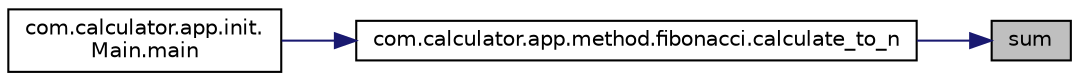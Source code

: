 digraph "sum"
{
 // LATEX_PDF_SIZE
  edge [fontname="Helvetica",fontsize="10",labelfontname="Helvetica",labelfontsize="10"];
  node [fontname="Helvetica",fontsize="10",shape=record];
  rankdir="RL";
  Node1 [label="sum",height=0.2,width=0.4,color="black", fillcolor="grey75", style="filled", fontcolor="black",tooltip=" "];
  Node1 -> Node2 [dir="back",color="midnightblue",fontsize="10",style="solid",fontname="Helvetica"];
  Node2 [label="com.calculator.app.method.fibonacci.calculate_to_n",height=0.2,width=0.4,color="black", fillcolor="white", style="filled",URL="$classcom_1_1calculator_1_1app_1_1method_1_1fibonacci.html#a7900254e2012fb179219f2801a528dc2",tooltip=" "];
  Node2 -> Node3 [dir="back",color="midnightblue",fontsize="10",style="solid",fontname="Helvetica"];
  Node3 [label="com.calculator.app.init.\lMain.main",height=0.2,width=0.4,color="black", fillcolor="white", style="filled",URL="$classcom_1_1calculator_1_1app_1_1init_1_1Main.html#a8b260eecbaabcef8473fd87ada040682",tooltip=" "];
}
